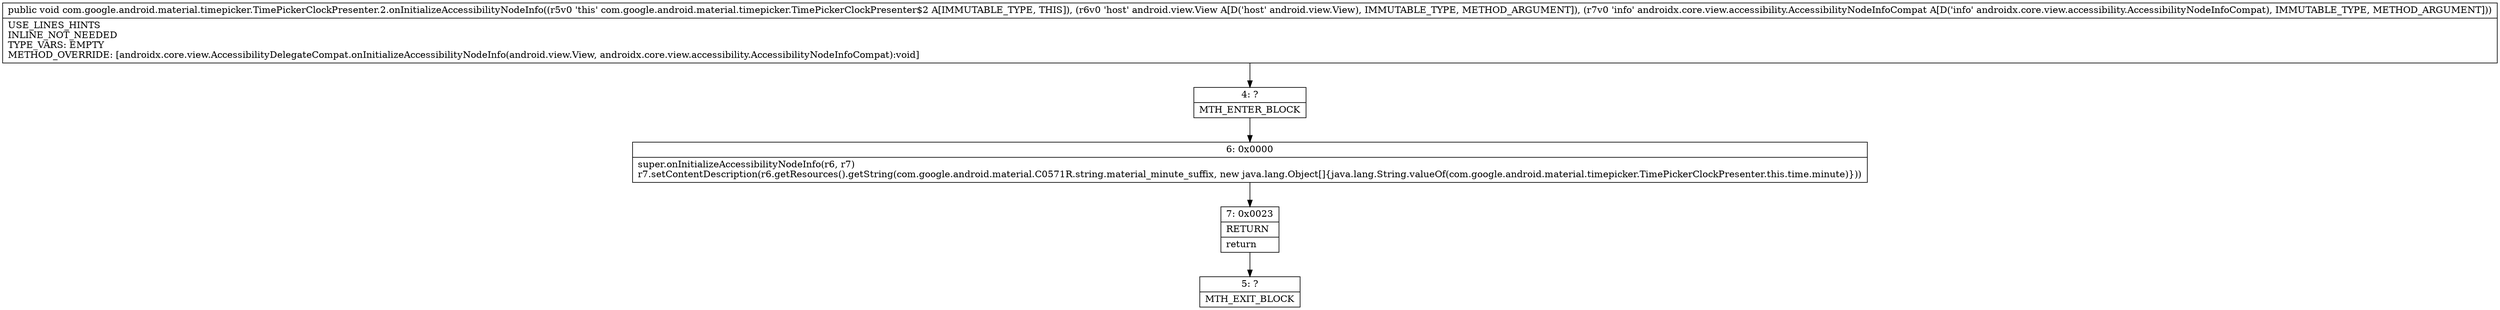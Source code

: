 digraph "CFG forcom.google.android.material.timepicker.TimePickerClockPresenter.2.onInitializeAccessibilityNodeInfo(Landroid\/view\/View;Landroidx\/core\/view\/accessibility\/AccessibilityNodeInfoCompat;)V" {
Node_4 [shape=record,label="{4\:\ ?|MTH_ENTER_BLOCK\l}"];
Node_6 [shape=record,label="{6\:\ 0x0000|super.onInitializeAccessibilityNodeInfo(r6, r7)\lr7.setContentDescription(r6.getResources().getString(com.google.android.material.C0571R.string.material_minute_suffix, new java.lang.Object[]\{java.lang.String.valueOf(com.google.android.material.timepicker.TimePickerClockPresenter.this.time.minute)\}))\l}"];
Node_7 [shape=record,label="{7\:\ 0x0023|RETURN\l|return\l}"];
Node_5 [shape=record,label="{5\:\ ?|MTH_EXIT_BLOCK\l}"];
MethodNode[shape=record,label="{public void com.google.android.material.timepicker.TimePickerClockPresenter.2.onInitializeAccessibilityNodeInfo((r5v0 'this' com.google.android.material.timepicker.TimePickerClockPresenter$2 A[IMMUTABLE_TYPE, THIS]), (r6v0 'host' android.view.View A[D('host' android.view.View), IMMUTABLE_TYPE, METHOD_ARGUMENT]), (r7v0 'info' androidx.core.view.accessibility.AccessibilityNodeInfoCompat A[D('info' androidx.core.view.accessibility.AccessibilityNodeInfoCompat), IMMUTABLE_TYPE, METHOD_ARGUMENT]))  | USE_LINES_HINTS\lINLINE_NOT_NEEDED\lTYPE_VARS: EMPTY\lMETHOD_OVERRIDE: [androidx.core.view.AccessibilityDelegateCompat.onInitializeAccessibilityNodeInfo(android.view.View, androidx.core.view.accessibility.AccessibilityNodeInfoCompat):void]\l}"];
MethodNode -> Node_4;Node_4 -> Node_6;
Node_6 -> Node_7;
Node_7 -> Node_5;
}

